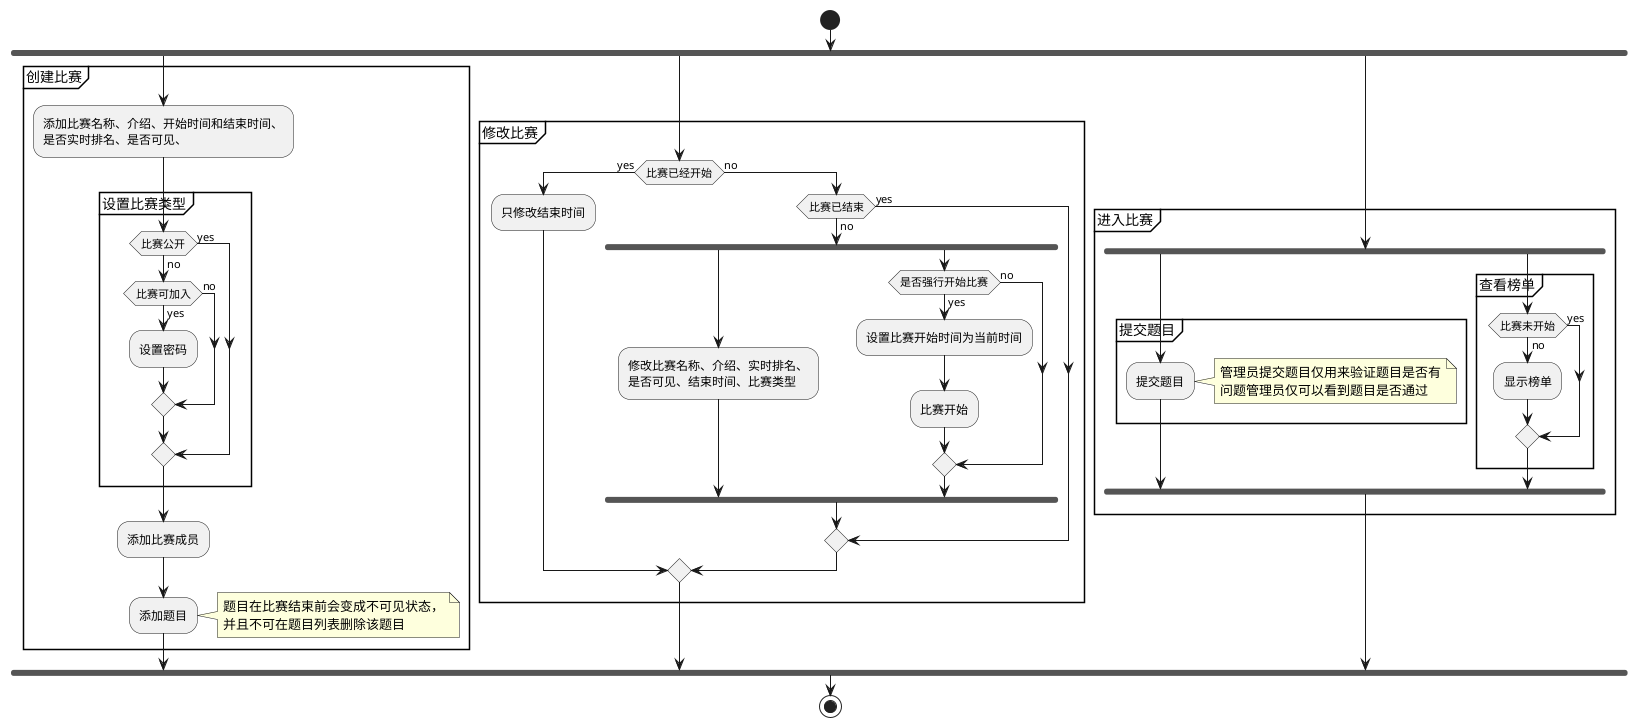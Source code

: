 @startuml
start
fork
    partition 创建比赛 {
        :添加比赛名称、介绍、开始时间和结束时间、
        是否实时排名、是否可见、;
        partition 设置比赛类型 {
            if (比赛公开) then (yes)
            else (no)
                if (比赛可加入) then (yes)
                    :设置密码;
                else (no)
                endif
            endif
        }
        :添加比赛成员;
        :添加题目;
        note right
            题目在比赛结束前会变成不可见状态，
            并且不可在题目列表删除该题目
        end note
    }
'    partition 比赛开始判定 {
'        while (当前时间等于设置的比赛开始时间) is (no)
'            if (是否强行开始比赛) then (yes)
'            :设置比赛开始时间为当前时间;
'            endif
'        endWhile (yes)
'    }
'    :比赛开始;
fork again
    partition 修改比赛 {
        if (比赛已经开始) then (yes)
            :只修改结束时间;
        else (no)
            if (比赛已结束) then (no)
                fork
                    :修改比赛名称、介绍、实时排名、
                    是否可见、结束时间、比赛类型;
                fork again
                    if (是否强行开始比赛) then (yes)
                        :设置比赛开始时间为当前时间;
                        :比赛开始;
                    else (no)
                    endif
                end fork
            else (yes)
            endif
        endif
    }
fork again
    partition 进入比赛 {
        fork
            partition 提交题目 {
                :提交题目;
                note right
                    管理员提交题目仅用来验证题目是否有
                    问题管理员仅可以看到题目是否通过
                end note
            }
        fork again
            partition 查看榜单 {
                if (比赛未开始) then (yes)
                else (no)
                    :显示榜单;
                endif
            }
        end fork
    }
end fork
stop

@enduml